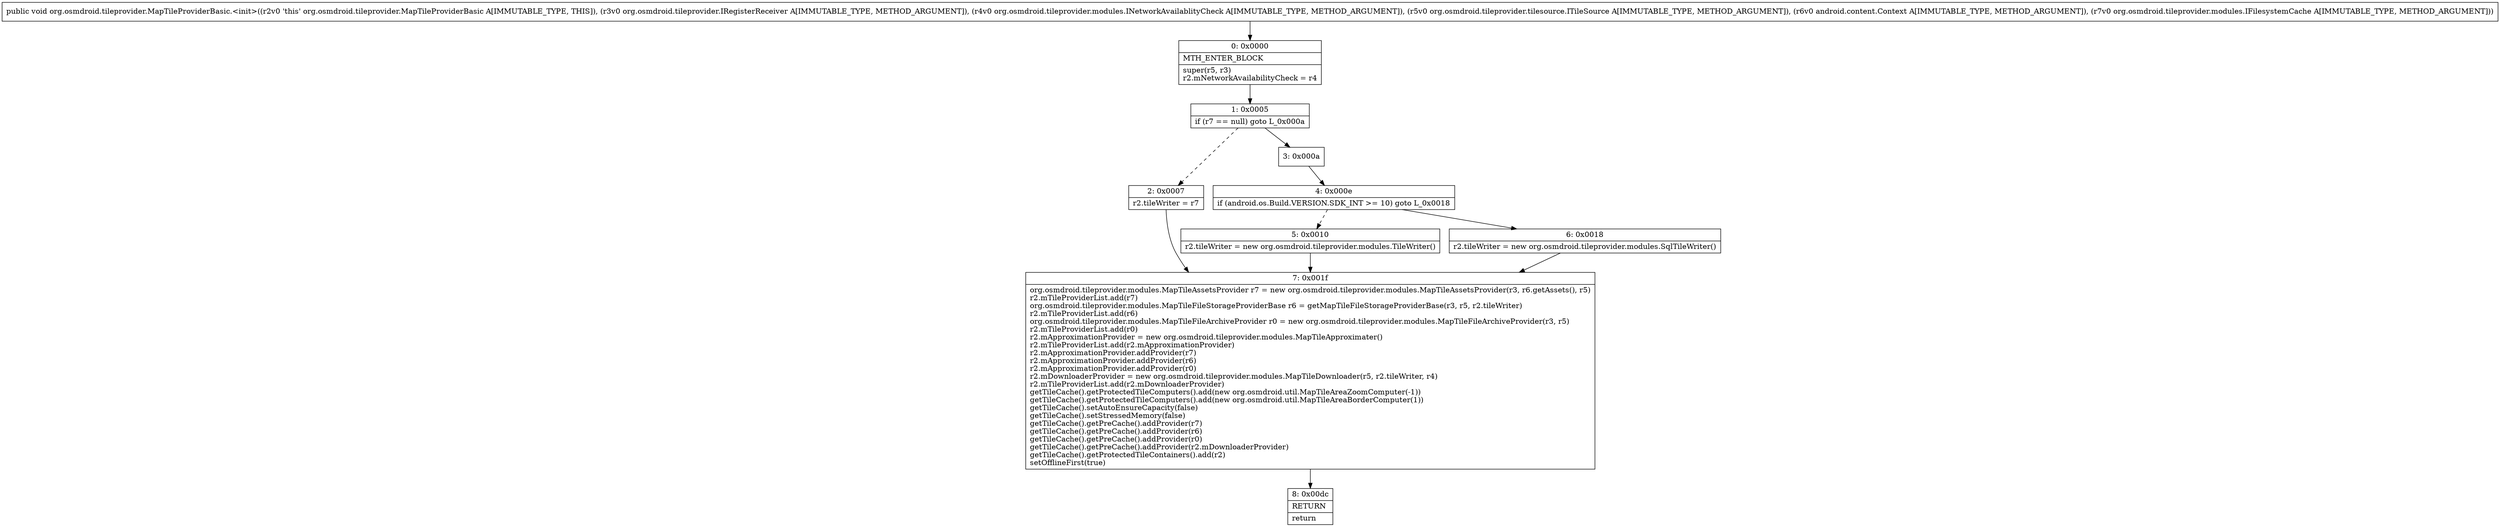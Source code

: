 digraph "CFG fororg.osmdroid.tileprovider.MapTileProviderBasic.\<init\>(Lorg\/osmdroid\/tileprovider\/IRegisterReceiver;Lorg\/osmdroid\/tileprovider\/modules\/INetworkAvailablityCheck;Lorg\/osmdroid\/tileprovider\/tilesource\/ITileSource;Landroid\/content\/Context;Lorg\/osmdroid\/tileprovider\/modules\/IFilesystemCache;)V" {
Node_0 [shape=record,label="{0\:\ 0x0000|MTH_ENTER_BLOCK\l|super(r5, r3)\lr2.mNetworkAvailabilityCheck = r4\l}"];
Node_1 [shape=record,label="{1\:\ 0x0005|if (r7 == null) goto L_0x000a\l}"];
Node_2 [shape=record,label="{2\:\ 0x0007|r2.tileWriter = r7\l}"];
Node_3 [shape=record,label="{3\:\ 0x000a}"];
Node_4 [shape=record,label="{4\:\ 0x000e|if (android.os.Build.VERSION.SDK_INT \>= 10) goto L_0x0018\l}"];
Node_5 [shape=record,label="{5\:\ 0x0010|r2.tileWriter = new org.osmdroid.tileprovider.modules.TileWriter()\l}"];
Node_6 [shape=record,label="{6\:\ 0x0018|r2.tileWriter = new org.osmdroid.tileprovider.modules.SqlTileWriter()\l}"];
Node_7 [shape=record,label="{7\:\ 0x001f|org.osmdroid.tileprovider.modules.MapTileAssetsProvider r7 = new org.osmdroid.tileprovider.modules.MapTileAssetsProvider(r3, r6.getAssets(), r5)\lr2.mTileProviderList.add(r7)\lorg.osmdroid.tileprovider.modules.MapTileFileStorageProviderBase r6 = getMapTileFileStorageProviderBase(r3, r5, r2.tileWriter)\lr2.mTileProviderList.add(r6)\lorg.osmdroid.tileprovider.modules.MapTileFileArchiveProvider r0 = new org.osmdroid.tileprovider.modules.MapTileFileArchiveProvider(r3, r5)\lr2.mTileProviderList.add(r0)\lr2.mApproximationProvider = new org.osmdroid.tileprovider.modules.MapTileApproximater()\lr2.mTileProviderList.add(r2.mApproximationProvider)\lr2.mApproximationProvider.addProvider(r7)\lr2.mApproximationProvider.addProvider(r6)\lr2.mApproximationProvider.addProvider(r0)\lr2.mDownloaderProvider = new org.osmdroid.tileprovider.modules.MapTileDownloader(r5, r2.tileWriter, r4)\lr2.mTileProviderList.add(r2.mDownloaderProvider)\lgetTileCache().getProtectedTileComputers().add(new org.osmdroid.util.MapTileAreaZoomComputer(\-1))\lgetTileCache().getProtectedTileComputers().add(new org.osmdroid.util.MapTileAreaBorderComputer(1))\lgetTileCache().setAutoEnsureCapacity(false)\lgetTileCache().setStressedMemory(false)\lgetTileCache().getPreCache().addProvider(r7)\lgetTileCache().getPreCache().addProvider(r6)\lgetTileCache().getPreCache().addProvider(r0)\lgetTileCache().getPreCache().addProvider(r2.mDownloaderProvider)\lgetTileCache().getProtectedTileContainers().add(r2)\lsetOfflineFirst(true)\l}"];
Node_8 [shape=record,label="{8\:\ 0x00dc|RETURN\l|return\l}"];
MethodNode[shape=record,label="{public void org.osmdroid.tileprovider.MapTileProviderBasic.\<init\>((r2v0 'this' org.osmdroid.tileprovider.MapTileProviderBasic A[IMMUTABLE_TYPE, THIS]), (r3v0 org.osmdroid.tileprovider.IRegisterReceiver A[IMMUTABLE_TYPE, METHOD_ARGUMENT]), (r4v0 org.osmdroid.tileprovider.modules.INetworkAvailablityCheck A[IMMUTABLE_TYPE, METHOD_ARGUMENT]), (r5v0 org.osmdroid.tileprovider.tilesource.ITileSource A[IMMUTABLE_TYPE, METHOD_ARGUMENT]), (r6v0 android.content.Context A[IMMUTABLE_TYPE, METHOD_ARGUMENT]), (r7v0 org.osmdroid.tileprovider.modules.IFilesystemCache A[IMMUTABLE_TYPE, METHOD_ARGUMENT])) }"];
MethodNode -> Node_0;
Node_0 -> Node_1;
Node_1 -> Node_2[style=dashed];
Node_1 -> Node_3;
Node_2 -> Node_7;
Node_3 -> Node_4;
Node_4 -> Node_5[style=dashed];
Node_4 -> Node_6;
Node_5 -> Node_7;
Node_6 -> Node_7;
Node_7 -> Node_8;
}

